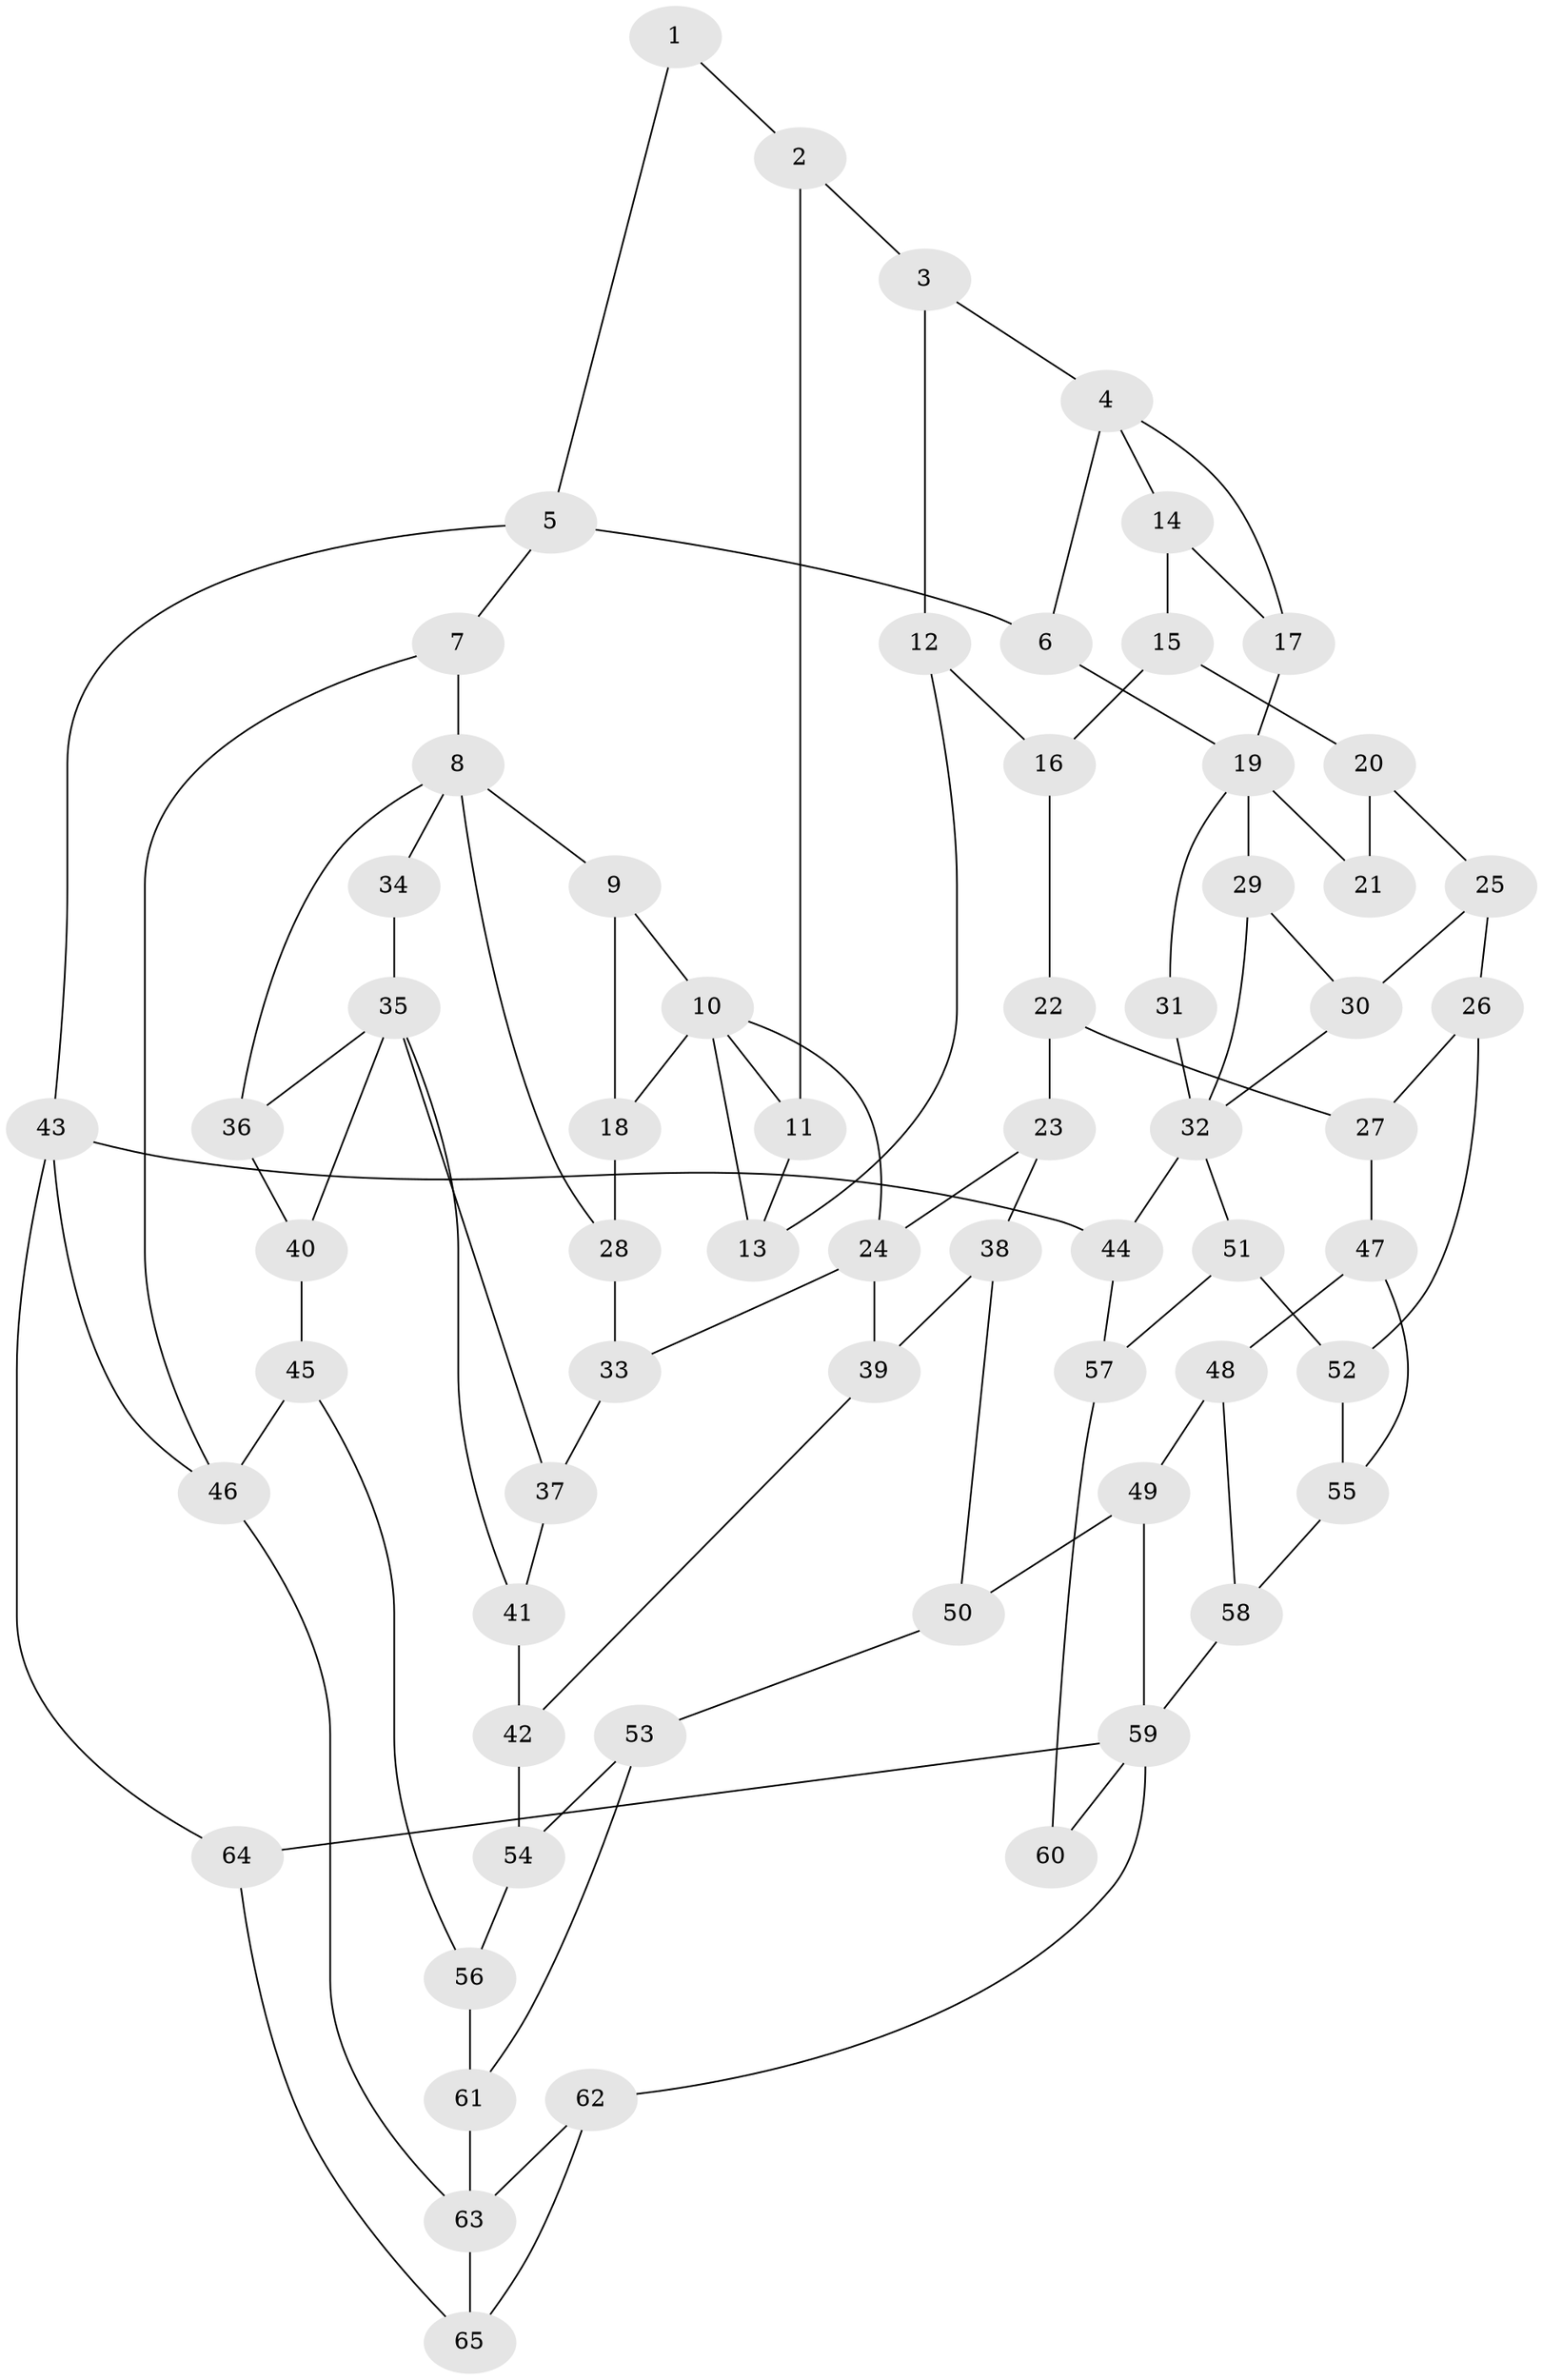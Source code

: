 // original degree distribution, {3: 0.022222222222222223, 4: 0.24444444444444444, 6: 0.2222222222222222, 5: 0.5111111111111111}
// Generated by graph-tools (version 1.1) at 2025/54/03/04/25 22:54:10]
// undirected, 65 vertices, 104 edges
graph export_dot {
  node [color=gray90,style=filled];
  1;
  2;
  3;
  4;
  5;
  6;
  7;
  8;
  9;
  10;
  11;
  12;
  13;
  14;
  15;
  16;
  17;
  18;
  19;
  20;
  21;
  22;
  23;
  24;
  25;
  26;
  27;
  28;
  29;
  30;
  31;
  32;
  33;
  34;
  35;
  36;
  37;
  38;
  39;
  40;
  41;
  42;
  43;
  44;
  45;
  46;
  47;
  48;
  49;
  50;
  51;
  52;
  53;
  54;
  55;
  56;
  57;
  58;
  59;
  60;
  61;
  62;
  63;
  64;
  65;
  1 -- 2 [weight=1.0];
  1 -- 5 [weight=1.0];
  2 -- 3 [weight=1.0];
  2 -- 11 [weight=1.0];
  3 -- 4 [weight=1.0];
  3 -- 12 [weight=1.0];
  4 -- 6 [weight=1.0];
  4 -- 14 [weight=1.0];
  4 -- 17 [weight=1.0];
  5 -- 6 [weight=1.0];
  5 -- 7 [weight=1.0];
  5 -- 43 [weight=1.0];
  6 -- 19 [weight=1.0];
  7 -- 8 [weight=2.0];
  7 -- 46 [weight=1.0];
  8 -- 9 [weight=1.0];
  8 -- 28 [weight=1.0];
  8 -- 34 [weight=1.0];
  8 -- 36 [weight=1.0];
  9 -- 10 [weight=1.0];
  9 -- 18 [weight=1.0];
  10 -- 11 [weight=1.0];
  10 -- 13 [weight=1.0];
  10 -- 18 [weight=1.0];
  10 -- 24 [weight=2.0];
  11 -- 13 [weight=1.0];
  12 -- 13 [weight=1.0];
  12 -- 16 [weight=1.0];
  14 -- 15 [weight=1.0];
  14 -- 17 [weight=1.0];
  15 -- 16 [weight=1.0];
  15 -- 20 [weight=1.0];
  16 -- 22 [weight=1.0];
  17 -- 19 [weight=1.0];
  18 -- 28 [weight=1.0];
  19 -- 21 [weight=2.0];
  19 -- 29 [weight=1.0];
  19 -- 31 [weight=1.0];
  20 -- 21 [weight=1.0];
  20 -- 25 [weight=1.0];
  22 -- 23 [weight=1.0];
  22 -- 27 [weight=1.0];
  23 -- 24 [weight=1.0];
  23 -- 38 [weight=1.0];
  24 -- 33 [weight=1.0];
  24 -- 39 [weight=1.0];
  25 -- 26 [weight=1.0];
  25 -- 30 [weight=1.0];
  26 -- 27 [weight=1.0];
  26 -- 52 [weight=1.0];
  27 -- 47 [weight=1.0];
  28 -- 33 [weight=1.0];
  29 -- 30 [weight=1.0];
  29 -- 32 [weight=1.0];
  30 -- 32 [weight=1.0];
  31 -- 32 [weight=2.0];
  32 -- 44 [weight=1.0];
  32 -- 51 [weight=1.0];
  33 -- 37 [weight=1.0];
  34 -- 35 [weight=2.0];
  35 -- 36 [weight=1.0];
  35 -- 37 [weight=1.0];
  35 -- 40 [weight=1.0];
  35 -- 41 [weight=1.0];
  36 -- 40 [weight=1.0];
  37 -- 41 [weight=1.0];
  38 -- 39 [weight=1.0];
  38 -- 50 [weight=1.0];
  39 -- 42 [weight=1.0];
  40 -- 45 [weight=1.0];
  41 -- 42 [weight=1.0];
  42 -- 54 [weight=1.0];
  43 -- 44 [weight=1.0];
  43 -- 46 [weight=1.0];
  43 -- 64 [weight=1.0];
  44 -- 57 [weight=1.0];
  45 -- 46 [weight=1.0];
  45 -- 56 [weight=1.0];
  46 -- 63 [weight=1.0];
  47 -- 48 [weight=1.0];
  47 -- 55 [weight=1.0];
  48 -- 49 [weight=1.0];
  48 -- 58 [weight=1.0];
  49 -- 50 [weight=1.0];
  49 -- 59 [weight=1.0];
  50 -- 53 [weight=1.0];
  51 -- 52 [weight=1.0];
  51 -- 57 [weight=1.0];
  52 -- 55 [weight=1.0];
  53 -- 54 [weight=1.0];
  53 -- 61 [weight=1.0];
  54 -- 56 [weight=1.0];
  55 -- 58 [weight=1.0];
  56 -- 61 [weight=1.0];
  57 -- 60 [weight=1.0];
  58 -- 59 [weight=1.0];
  59 -- 60 [weight=2.0];
  59 -- 62 [weight=1.0];
  59 -- 64 [weight=1.0];
  61 -- 63 [weight=1.0];
  62 -- 63 [weight=1.0];
  62 -- 65 [weight=1.0];
  63 -- 65 [weight=1.0];
  64 -- 65 [weight=1.0];
}
